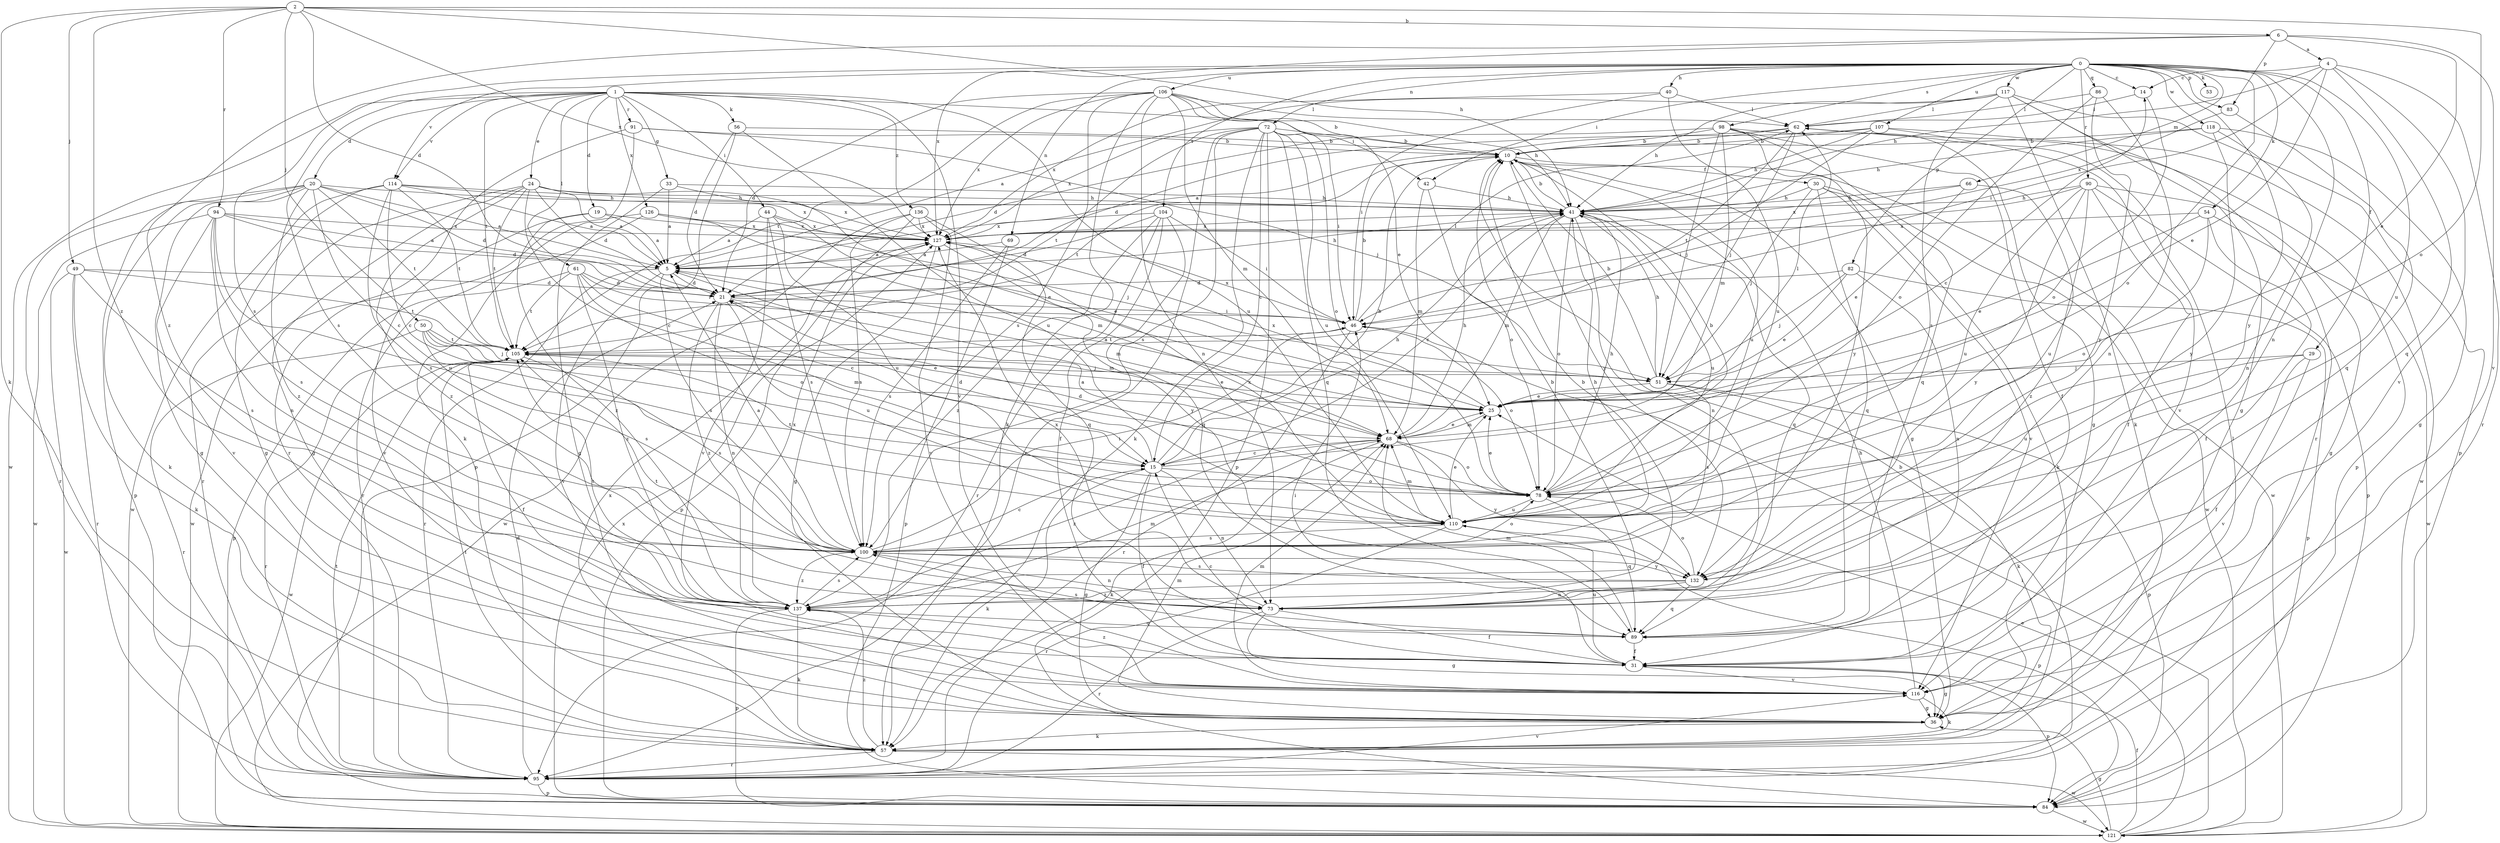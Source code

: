 strict digraph  {
0;
1;
2;
4;
5;
6;
10;
14;
15;
19;
20;
21;
24;
25;
29;
30;
31;
33;
36;
40;
41;
42;
44;
46;
49;
50;
51;
53;
54;
56;
57;
61;
62;
66;
68;
69;
72;
73;
78;
82;
83;
84;
86;
89;
90;
91;
94;
95;
98;
100;
104;
105;
106;
107;
110;
114;
116;
117;
118;
121;
126;
127;
132;
136;
137;
0 -> 14  [label=c];
0 -> 29  [label=f];
0 -> 40  [label=h];
0 -> 42  [label=i];
0 -> 53  [label=k];
0 -> 54  [label=k];
0 -> 66  [label=m];
0 -> 69  [label=n];
0 -> 72  [label=n];
0 -> 73  [label=n];
0 -> 78  [label=o];
0 -> 82  [label=p];
0 -> 83  [label=p];
0 -> 86  [label=q];
0 -> 90  [label=r];
0 -> 98  [label=s];
0 -> 100  [label=s];
0 -> 104  [label=t];
0 -> 106  [label=u];
0 -> 107  [label=u];
0 -> 110  [label=u];
0 -> 114  [label=v];
0 -> 117  [label=w];
0 -> 118  [label=w];
0 -> 132  [label=y];
1 -> 19  [label=d];
1 -> 20  [label=d];
1 -> 24  [label=e];
1 -> 33  [label=g];
1 -> 42  [label=i];
1 -> 44  [label=i];
1 -> 56  [label=k];
1 -> 61  [label=l];
1 -> 91  [label=r];
1 -> 100  [label=s];
1 -> 105  [label=t];
1 -> 110  [label=u];
1 -> 114  [label=v];
1 -> 116  [label=v];
1 -> 121  [label=w];
1 -> 126  [label=x];
1 -> 136  [label=z];
2 -> 6  [label=b];
2 -> 21  [label=d];
2 -> 41  [label=h];
2 -> 49  [label=j];
2 -> 50  [label=j];
2 -> 57  [label=k];
2 -> 78  [label=o];
2 -> 94  [label=r];
2 -> 127  [label=x];
2 -> 137  [label=z];
4 -> 14  [label=c];
4 -> 25  [label=e];
4 -> 41  [label=h];
4 -> 46  [label=i];
4 -> 89  [label=q];
4 -> 95  [label=r];
4 -> 116  [label=v];
5 -> 21  [label=d];
5 -> 41  [label=h];
5 -> 68  [label=m];
5 -> 95  [label=r];
5 -> 100  [label=s];
5 -> 116  [label=v];
6 -> 4  [label=a];
6 -> 25  [label=e];
6 -> 83  [label=p];
6 -> 116  [label=v];
6 -> 127  [label=x];
6 -> 137  [label=z];
10 -> 30  [label=f];
10 -> 36  [label=g];
10 -> 105  [label=t];
10 -> 110  [label=u];
10 -> 121  [label=w];
10 -> 132  [label=y];
14 -> 62  [label=l];
14 -> 78  [label=o];
15 -> 10  [label=b];
15 -> 14  [label=c];
15 -> 21  [label=d];
15 -> 31  [label=f];
15 -> 36  [label=g];
15 -> 41  [label=h];
15 -> 57  [label=k];
15 -> 73  [label=n];
15 -> 78  [label=o];
19 -> 5  [label=a];
19 -> 116  [label=v];
19 -> 127  [label=x];
19 -> 137  [label=z];
20 -> 5  [label=a];
20 -> 15  [label=c];
20 -> 21  [label=d];
20 -> 36  [label=g];
20 -> 41  [label=h];
20 -> 57  [label=k];
20 -> 84  [label=p];
20 -> 95  [label=r];
20 -> 105  [label=t];
20 -> 137  [label=z];
21 -> 46  [label=i];
21 -> 68  [label=m];
21 -> 73  [label=n];
21 -> 110  [label=u];
21 -> 137  [label=z];
24 -> 5  [label=a];
24 -> 15  [label=c];
24 -> 21  [label=d];
24 -> 36  [label=g];
24 -> 41  [label=h];
24 -> 95  [label=r];
24 -> 105  [label=t];
24 -> 127  [label=x];
24 -> 137  [label=z];
25 -> 5  [label=a];
25 -> 62  [label=l];
25 -> 68  [label=m];
25 -> 127  [label=x];
29 -> 31  [label=f];
29 -> 51  [label=j];
29 -> 110  [label=u];
29 -> 116  [label=v];
30 -> 41  [label=h];
30 -> 51  [label=j];
30 -> 57  [label=k];
30 -> 89  [label=q];
30 -> 116  [label=v];
30 -> 121  [label=w];
31 -> 15  [label=c];
31 -> 36  [label=g];
31 -> 46  [label=i];
31 -> 84  [label=p];
31 -> 110  [label=u];
31 -> 116  [label=v];
31 -> 137  [label=z];
33 -> 5  [label=a];
33 -> 25  [label=e];
33 -> 36  [label=g];
33 -> 41  [label=h];
36 -> 57  [label=k];
36 -> 68  [label=m];
40 -> 46  [label=i];
40 -> 62  [label=l];
40 -> 110  [label=u];
40 -> 127  [label=x];
41 -> 10  [label=b];
41 -> 15  [label=c];
41 -> 68  [label=m];
41 -> 73  [label=n];
41 -> 78  [label=o];
41 -> 89  [label=q];
41 -> 110  [label=u];
41 -> 127  [label=x];
42 -> 41  [label=h];
42 -> 68  [label=m];
42 -> 78  [label=o];
44 -> 5  [label=a];
44 -> 25  [label=e];
44 -> 100  [label=s];
44 -> 110  [label=u];
44 -> 116  [label=v];
44 -> 127  [label=x];
46 -> 10  [label=b];
46 -> 62  [label=l];
46 -> 78  [label=o];
46 -> 95  [label=r];
46 -> 105  [label=t];
46 -> 127  [label=x];
49 -> 21  [label=d];
49 -> 57  [label=k];
49 -> 95  [label=r];
49 -> 100  [label=s];
49 -> 105  [label=t];
49 -> 121  [label=w];
50 -> 25  [label=e];
50 -> 51  [label=j];
50 -> 68  [label=m];
50 -> 95  [label=r];
50 -> 100  [label=s];
50 -> 105  [label=t];
51 -> 10  [label=b];
51 -> 25  [label=e];
51 -> 41  [label=h];
51 -> 57  [label=k];
51 -> 84  [label=p];
51 -> 100  [label=s];
54 -> 25  [label=e];
54 -> 31  [label=f];
54 -> 78  [label=o];
54 -> 121  [label=w];
54 -> 127  [label=x];
56 -> 10  [label=b];
56 -> 21  [label=d];
56 -> 84  [label=p];
56 -> 110  [label=u];
57 -> 62  [label=l];
57 -> 95  [label=r];
57 -> 105  [label=t];
57 -> 121  [label=w];
57 -> 127  [label=x];
57 -> 137  [label=z];
61 -> 15  [label=c];
61 -> 21  [label=d];
61 -> 46  [label=i];
61 -> 78  [label=o];
61 -> 84  [label=p];
61 -> 105  [label=t];
61 -> 137  [label=z];
62 -> 10  [label=b];
62 -> 21  [label=d];
62 -> 51  [label=j];
62 -> 84  [label=p];
62 -> 105  [label=t];
66 -> 25  [label=e];
66 -> 41  [label=h];
66 -> 110  [label=u];
66 -> 127  [label=x];
68 -> 15  [label=c];
68 -> 25  [label=e];
68 -> 41  [label=h];
68 -> 57  [label=k];
68 -> 78  [label=o];
68 -> 132  [label=y];
68 -> 137  [label=z];
69 -> 5  [label=a];
69 -> 84  [label=p];
69 -> 100  [label=s];
72 -> 10  [label=b];
72 -> 15  [label=c];
72 -> 46  [label=i];
72 -> 57  [label=k];
72 -> 78  [label=o];
72 -> 84  [label=p];
72 -> 89  [label=q];
72 -> 95  [label=r];
72 -> 100  [label=s];
72 -> 105  [label=t];
72 -> 110  [label=u];
72 -> 127  [label=x];
73 -> 10  [label=b];
73 -> 31  [label=f];
73 -> 36  [label=g];
73 -> 95  [label=r];
73 -> 105  [label=t];
73 -> 127  [label=x];
78 -> 5  [label=a];
78 -> 10  [label=b];
78 -> 21  [label=d];
78 -> 25  [label=e];
78 -> 41  [label=h];
78 -> 89  [label=q];
78 -> 105  [label=t];
78 -> 110  [label=u];
82 -> 21  [label=d];
82 -> 25  [label=e];
82 -> 51  [label=j];
82 -> 73  [label=n];
82 -> 84  [label=p];
83 -> 89  [label=q];
83 -> 127  [label=x];
84 -> 121  [label=w];
84 -> 127  [label=x];
86 -> 62  [label=l];
86 -> 73  [label=n];
86 -> 78  [label=o];
86 -> 132  [label=y];
89 -> 31  [label=f];
89 -> 68  [label=m];
89 -> 100  [label=s];
90 -> 31  [label=f];
90 -> 36  [label=g];
90 -> 41  [label=h];
90 -> 46  [label=i];
90 -> 84  [label=p];
90 -> 110  [label=u];
90 -> 132  [label=y];
90 -> 137  [label=z];
91 -> 10  [label=b];
91 -> 51  [label=j];
91 -> 57  [label=k];
91 -> 95  [label=r];
94 -> 5  [label=a];
94 -> 21  [label=d];
94 -> 73  [label=n];
94 -> 100  [label=s];
94 -> 110  [label=u];
94 -> 116  [label=v];
94 -> 121  [label=w];
94 -> 127  [label=x];
95 -> 10  [label=b];
95 -> 21  [label=d];
95 -> 84  [label=p];
95 -> 105  [label=t];
95 -> 116  [label=v];
98 -> 10  [label=b];
98 -> 21  [label=d];
98 -> 31  [label=f];
98 -> 36  [label=g];
98 -> 51  [label=j];
98 -> 68  [label=m];
98 -> 89  [label=q];
98 -> 132  [label=y];
100 -> 5  [label=a];
100 -> 15  [label=c];
100 -> 41  [label=h];
100 -> 46  [label=i];
100 -> 73  [label=n];
100 -> 78  [label=o];
100 -> 132  [label=y];
100 -> 137  [label=z];
104 -> 21  [label=d];
104 -> 31  [label=f];
104 -> 46  [label=i];
104 -> 89  [label=q];
104 -> 95  [label=r];
104 -> 127  [label=x];
104 -> 137  [label=z];
105 -> 25  [label=e];
105 -> 31  [label=f];
105 -> 51  [label=j];
105 -> 95  [label=r];
105 -> 100  [label=s];
105 -> 121  [label=w];
106 -> 10  [label=b];
106 -> 21  [label=d];
106 -> 25  [label=e];
106 -> 41  [label=h];
106 -> 57  [label=k];
106 -> 62  [label=l];
106 -> 68  [label=m];
106 -> 73  [label=n];
106 -> 100  [label=s];
106 -> 105  [label=t];
106 -> 127  [label=x];
107 -> 5  [label=a];
107 -> 10  [label=b];
107 -> 41  [label=h];
107 -> 46  [label=i];
107 -> 116  [label=v];
107 -> 121  [label=w];
110 -> 25  [label=e];
110 -> 68  [label=m];
110 -> 84  [label=p];
110 -> 95  [label=r];
110 -> 100  [label=s];
110 -> 127  [label=x];
114 -> 5  [label=a];
114 -> 15  [label=c];
114 -> 36  [label=g];
114 -> 41  [label=h];
114 -> 100  [label=s];
114 -> 105  [label=t];
114 -> 121  [label=w];
114 -> 127  [label=x];
116 -> 36  [label=g];
116 -> 41  [label=h];
116 -> 57  [label=k];
116 -> 68  [label=m];
117 -> 5  [label=a];
117 -> 36  [label=g];
117 -> 41  [label=h];
117 -> 57  [label=k];
117 -> 62  [label=l];
117 -> 84  [label=p];
117 -> 95  [label=r];
117 -> 100  [label=s];
118 -> 10  [label=b];
118 -> 36  [label=g];
118 -> 41  [label=h];
118 -> 73  [label=n];
118 -> 132  [label=y];
121 -> 25  [label=e];
121 -> 31  [label=f];
121 -> 36  [label=g];
121 -> 46  [label=i];
126 -> 51  [label=j];
126 -> 68  [label=m];
126 -> 95  [label=r];
126 -> 121  [label=w];
126 -> 127  [label=x];
127 -> 5  [label=a];
127 -> 36  [label=g];
127 -> 132  [label=y];
132 -> 73  [label=n];
132 -> 78  [label=o];
132 -> 89  [label=q];
132 -> 100  [label=s];
132 -> 137  [label=z];
136 -> 84  [label=p];
136 -> 89  [label=q];
136 -> 100  [label=s];
136 -> 116  [label=v];
136 -> 121  [label=w];
136 -> 127  [label=x];
137 -> 10  [label=b];
137 -> 57  [label=k];
137 -> 68  [label=m];
137 -> 84  [label=p];
137 -> 89  [label=q];
137 -> 100  [label=s];
137 -> 105  [label=t];
137 -> 127  [label=x];
}
